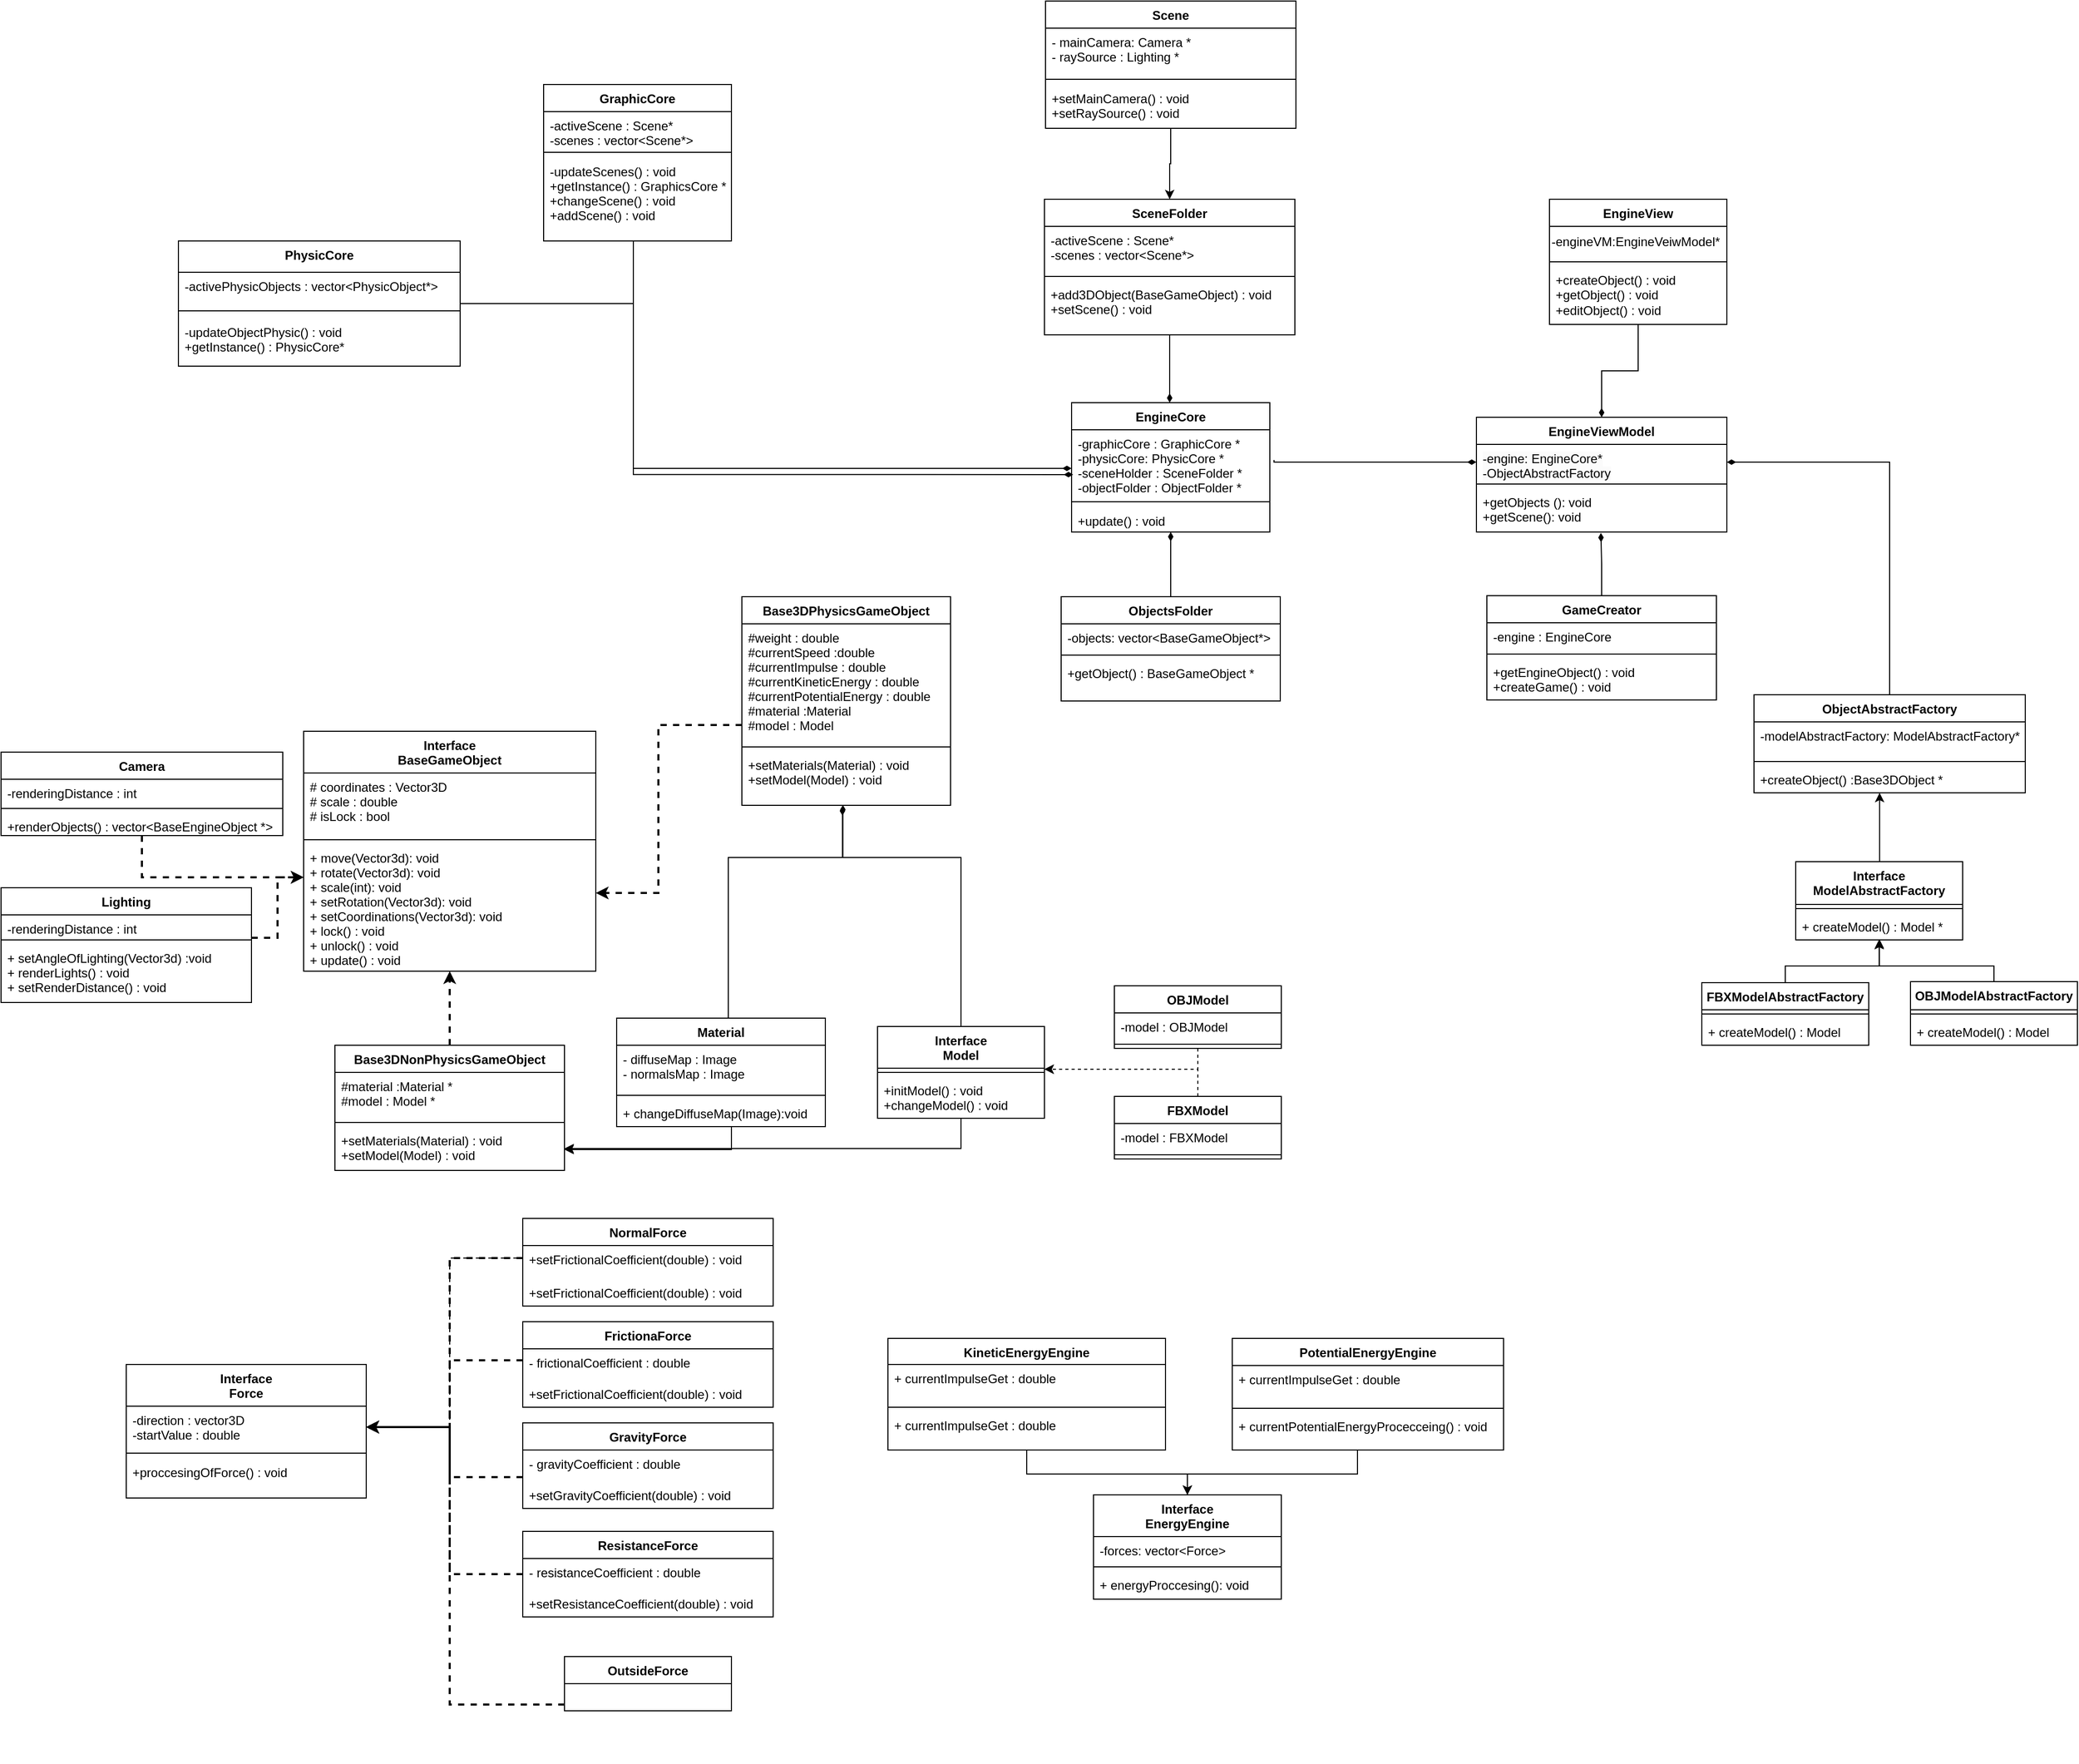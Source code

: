 <mxfile version="21.0.6" type="device"><diagram name="Страница 1" id="lTfKoAvFaKqBpy7nPcKZ"><mxGraphModel dx="1000" dy="1715" grid="1" gridSize="10" guides="1" tooltips="1" connect="1" arrows="1" fold="1" page="1" pageScale="1" pageWidth="827" pageHeight="1169" math="0" shadow="0"><root><mxCell id="0"/><mxCell id="1" parent="0"/><mxCell id="q9kD0lVy9bm8qVKKh-Z8-6" value="Interface&#10;BaseGameObject" style="swimlane;fontStyle=1;align=center;verticalAlign=top;childLayout=stackLayout;horizontal=1;startSize=40;horizontalStack=0;resizeParent=1;resizeParentMax=0;resizeLast=0;collapsible=1;marginBottom=0;" parent="1" vertex="1"><mxGeometry x="290" y="180" width="280" height="230" as="geometry"/></mxCell><mxCell id="q9kD0lVy9bm8qVKKh-Z8-7" value="# coordinates : Vector3D&#10;# scale : double&#10;# isLock : bool" style="text;strokeColor=none;fillColor=none;align=left;verticalAlign=top;spacingLeft=4;spacingRight=4;overflow=hidden;rotatable=0;points=[[0,0.5],[1,0.5]];portConstraint=eastwest;" parent="q9kD0lVy9bm8qVKKh-Z8-6" vertex="1"><mxGeometry y="40" width="280" height="60" as="geometry"/></mxCell><mxCell id="q9kD0lVy9bm8qVKKh-Z8-8" value="" style="line;strokeWidth=1;fillColor=none;align=left;verticalAlign=middle;spacingTop=-1;spacingLeft=3;spacingRight=3;rotatable=0;labelPosition=right;points=[];portConstraint=eastwest;strokeColor=inherit;" parent="q9kD0lVy9bm8qVKKh-Z8-6" vertex="1"><mxGeometry y="100" width="280" height="8" as="geometry"/></mxCell><mxCell id="q9kD0lVy9bm8qVKKh-Z8-9" value="+ move(Vector3d): void&#10;+ rotate(Vector3d): void&#10;+ scale(int): void&#10;+ setRotation(Vector3d): void&#10;+ setCoordinations(Vector3d): void&#10;+ lock() : void&#10;+ unlock() : void&#10;+ update() : void" style="text;strokeColor=none;fillColor=none;align=left;verticalAlign=top;spacingLeft=4;spacingRight=4;overflow=hidden;rotatable=0;points=[[0,0.5],[1,0.5]];portConstraint=eastwest;" parent="q9kD0lVy9bm8qVKKh-Z8-6" vertex="1"><mxGeometry y="108" width="280" height="122" as="geometry"/></mxCell><mxCell id="aCZD21LwNtpuO3MSyzhA-2" style="edgeStyle=orthogonalEdgeStyle;rounded=0;orthogonalLoop=1;jettySize=auto;html=1;dashed=1;strokeWidth=2;" parent="1" source="q9kD0lVy9bm8qVKKh-Z8-11" target="q9kD0lVy9bm8qVKKh-Z8-6" edge="1"><mxGeometry relative="1" as="geometry"/></mxCell><mxCell id="q9kD0lVy9bm8qVKKh-Z8-11" value="Base3DNonPhysicsGameObject" style="swimlane;fontStyle=1;align=center;verticalAlign=top;childLayout=stackLayout;horizontal=1;startSize=26;horizontalStack=0;resizeParent=1;resizeParentMax=0;resizeLast=0;collapsible=1;marginBottom=0;" parent="1" vertex="1"><mxGeometry x="320" y="481" width="220" height="120" as="geometry"/></mxCell><mxCell id="q9kD0lVy9bm8qVKKh-Z8-12" value="#material :Material *&#10;#model : Model *" style="text;strokeColor=none;fillColor=none;align=left;verticalAlign=top;spacingLeft=4;spacingRight=4;overflow=hidden;rotatable=0;points=[[0,0.5],[1,0.5]];portConstraint=eastwest;" parent="q9kD0lVy9bm8qVKKh-Z8-11" vertex="1"><mxGeometry y="26" width="220" height="44" as="geometry"/></mxCell><mxCell id="q9kD0lVy9bm8qVKKh-Z8-13" value="" style="line;strokeWidth=1;fillColor=none;align=left;verticalAlign=middle;spacingTop=-1;spacingLeft=3;spacingRight=3;rotatable=0;labelPosition=right;points=[];portConstraint=eastwest;strokeColor=inherit;" parent="q9kD0lVy9bm8qVKKh-Z8-11" vertex="1"><mxGeometry y="70" width="220" height="8" as="geometry"/></mxCell><mxCell id="q9kD0lVy9bm8qVKKh-Z8-14" value="+setMaterials(Material) : void&#10;+setModel(Model) : void" style="text;strokeColor=none;fillColor=none;align=left;verticalAlign=top;spacingLeft=4;spacingRight=4;overflow=hidden;rotatable=0;points=[[0,0.5],[1,0.5]];portConstraint=eastwest;" parent="q9kD0lVy9bm8qVKKh-Z8-11" vertex="1"><mxGeometry y="78" width="220" height="42" as="geometry"/></mxCell><mxCell id="m39bzpuhs4GPUNgGIJ3E-13" style="edgeStyle=orthogonalEdgeStyle;rounded=0;orthogonalLoop=1;jettySize=auto;html=1;entryX=0.484;entryY=0.994;entryDx=0;entryDy=0;entryPerimeter=0;endArrow=diamondThin;endFill=1;" parent="1" source="aCZD21LwNtpuO3MSyzhA-12" target="aCZD21LwNtpuO3MSyzhA-48" edge="1"><mxGeometry relative="1" as="geometry"><Array as="points"><mxPoint x="920" y="301"/><mxPoint x="807" y="301"/></Array></mxGeometry></mxCell><mxCell id="m39bzpuhs4GPUNgGIJ3E-14" style="edgeStyle=orthogonalEdgeStyle;rounded=0;orthogonalLoop=1;jettySize=auto;html=1;entryX=1;entryY=0.5;entryDx=0;entryDy=0;" parent="1" source="aCZD21LwNtpuO3MSyzhA-12" target="q9kD0lVy9bm8qVKKh-Z8-14" edge="1"><mxGeometry relative="1" as="geometry"/></mxCell><mxCell id="aCZD21LwNtpuO3MSyzhA-12" value="Interface&#10;Model" style="swimlane;fontStyle=1;align=center;verticalAlign=top;childLayout=stackLayout;horizontal=1;startSize=40;horizontalStack=0;resizeParent=1;resizeParentMax=0;resizeLast=0;collapsible=1;marginBottom=0;" parent="1" vertex="1"><mxGeometry x="840" y="463" width="160" height="88" as="geometry"/></mxCell><mxCell id="aCZD21LwNtpuO3MSyzhA-14" value="" style="line;strokeWidth=1;fillColor=none;align=left;verticalAlign=middle;spacingTop=-1;spacingLeft=3;spacingRight=3;rotatable=0;labelPosition=right;points=[];portConstraint=eastwest;strokeColor=inherit;" parent="aCZD21LwNtpuO3MSyzhA-12" vertex="1"><mxGeometry y="40" width="160" height="8" as="geometry"/></mxCell><mxCell id="aCZD21LwNtpuO3MSyzhA-15" value="+initModel() : void&#10;+changeModel() : void" style="text;strokeColor=none;fillColor=none;align=left;verticalAlign=top;spacingLeft=4;spacingRight=4;overflow=hidden;rotatable=0;points=[[0,0.5],[1,0.5]];portConstraint=eastwest;" parent="aCZD21LwNtpuO3MSyzhA-12" vertex="1"><mxGeometry y="48" width="160" height="40" as="geometry"/></mxCell><mxCell id="fmRHbUiGnzH2Vd4IZ2KU-3" style="edgeStyle=orthogonalEdgeStyle;rounded=0;orthogonalLoop=1;jettySize=auto;html=1;endArrow=classic;endFill=1;" parent="1" source="aCZD21LwNtpuO3MSyzhA-17" target="q9kD0lVy9bm8qVKKh-Z8-14" edge="1"><mxGeometry relative="1" as="geometry"><Array as="points"><mxPoint x="700" y="581"/></Array></mxGeometry></mxCell><mxCell id="fmRHbUiGnzH2Vd4IZ2KU-27" style="edgeStyle=orthogonalEdgeStyle;rounded=0;orthogonalLoop=1;jettySize=auto;html=1;entryX=0.482;entryY=1.018;entryDx=0;entryDy=0;entryPerimeter=0;endArrow=diamondThin;endFill=1;" parent="1" source="aCZD21LwNtpuO3MSyzhA-17" target="aCZD21LwNtpuO3MSyzhA-48" edge="1"><mxGeometry relative="1" as="geometry"><Array as="points"><mxPoint x="697" y="301"/><mxPoint x="806" y="301"/></Array></mxGeometry></mxCell><mxCell id="aCZD21LwNtpuO3MSyzhA-17" value="Material" style="swimlane;fontStyle=1;align=center;verticalAlign=top;childLayout=stackLayout;horizontal=1;startSize=26;horizontalStack=0;resizeParent=1;resizeParentMax=0;resizeLast=0;collapsible=1;marginBottom=0;" parent="1" vertex="1"><mxGeometry x="590" y="455" width="200" height="104" as="geometry"/></mxCell><mxCell id="aCZD21LwNtpuO3MSyzhA-18" value="- diffuseMap : Image&#10;- normalsMap : Image" style="text;strokeColor=none;fillColor=none;align=left;verticalAlign=top;spacingLeft=4;spacingRight=4;overflow=hidden;rotatable=0;points=[[0,0.5],[1,0.5]];portConstraint=eastwest;" parent="aCZD21LwNtpuO3MSyzhA-17" vertex="1"><mxGeometry y="26" width="200" height="44" as="geometry"/></mxCell><mxCell id="aCZD21LwNtpuO3MSyzhA-19" value="" style="line;strokeWidth=1;fillColor=none;align=left;verticalAlign=middle;spacingTop=-1;spacingLeft=3;spacingRight=3;rotatable=0;labelPosition=right;points=[];portConstraint=eastwest;strokeColor=inherit;" parent="aCZD21LwNtpuO3MSyzhA-17" vertex="1"><mxGeometry y="70" width="200" height="8" as="geometry"/></mxCell><mxCell id="aCZD21LwNtpuO3MSyzhA-20" value="+ changeDiffuseMap(Image):void" style="text;strokeColor=none;fillColor=none;align=left;verticalAlign=top;spacingLeft=4;spacingRight=4;overflow=hidden;rotatable=0;points=[[0,0.5],[1,0.5]];portConstraint=eastwest;" parent="aCZD21LwNtpuO3MSyzhA-17" vertex="1"><mxGeometry y="78" width="200" height="26" as="geometry"/></mxCell><mxCell id="m39bzpuhs4GPUNgGIJ3E-4" style="edgeStyle=orthogonalEdgeStyle;rounded=0;orthogonalLoop=1;jettySize=auto;html=1;entryX=0.463;entryY=1;entryDx=0;entryDy=0;entryPerimeter=0;" parent="1" source="aCZD21LwNtpuO3MSyzhA-21" target="BXEqt_YpCMq_CjQc_ltO-32" edge="1"><mxGeometry relative="1" as="geometry"><Array as="points"><mxPoint x="1800" y="239"/></Array></mxGeometry></mxCell><mxCell id="aCZD21LwNtpuO3MSyzhA-21" value="Interface&#10;ModelAbstractFactory" style="swimlane;fontStyle=1;align=center;verticalAlign=top;childLayout=stackLayout;horizontal=1;startSize=41;horizontalStack=0;resizeParent=1;resizeParentMax=0;resizeLast=0;collapsible=1;marginBottom=0;" parent="1" vertex="1"><mxGeometry x="1720" y="305" width="160" height="75" as="geometry"/></mxCell><mxCell id="aCZD21LwNtpuO3MSyzhA-23" value="" style="line;strokeWidth=1;fillColor=none;align=left;verticalAlign=middle;spacingTop=-1;spacingLeft=3;spacingRight=3;rotatable=0;labelPosition=right;points=[];portConstraint=eastwest;strokeColor=inherit;" parent="aCZD21LwNtpuO3MSyzhA-21" vertex="1"><mxGeometry y="41" width="160" height="8" as="geometry"/></mxCell><mxCell id="aCZD21LwNtpuO3MSyzhA-24" value="+ createModel() : Model *" style="text;strokeColor=none;fillColor=none;align=left;verticalAlign=top;spacingLeft=4;spacingRight=4;overflow=hidden;rotatable=0;points=[[0,0.5],[1,0.5]];portConstraint=eastwest;" parent="aCZD21LwNtpuO3MSyzhA-21" vertex="1"><mxGeometry y="49" width="160" height="26" as="geometry"/></mxCell><mxCell id="aXjjq0V95wygtl09EJbP-7" style="edgeStyle=orthogonalEdgeStyle;rounded=0;orthogonalLoop=1;jettySize=auto;html=1;" parent="1" source="aCZD21LwNtpuO3MSyzhA-25" target="aCZD21LwNtpuO3MSyzhA-21" edge="1"><mxGeometry relative="1" as="geometry"><Array as="points"><mxPoint x="1710" y="405"/><mxPoint x="1800" y="405"/></Array></mxGeometry></mxCell><mxCell id="aCZD21LwNtpuO3MSyzhA-25" value="FBXModelAbstractFactory" style="swimlane;fontStyle=1;align=center;verticalAlign=top;childLayout=stackLayout;horizontal=1;startSize=26;horizontalStack=0;resizeParent=1;resizeParentMax=0;resizeLast=0;collapsible=1;marginBottom=0;" parent="1" vertex="1"><mxGeometry x="1630" y="421" width="160" height="60" as="geometry"/></mxCell><mxCell id="aCZD21LwNtpuO3MSyzhA-26" value="" style="line;strokeWidth=1;fillColor=none;align=left;verticalAlign=middle;spacingTop=-1;spacingLeft=3;spacingRight=3;rotatable=0;labelPosition=right;points=[];portConstraint=eastwest;strokeColor=inherit;" parent="aCZD21LwNtpuO3MSyzhA-25" vertex="1"><mxGeometry y="26" width="160" height="8" as="geometry"/></mxCell><mxCell id="aCZD21LwNtpuO3MSyzhA-27" value="+ createModel() : Model" style="text;strokeColor=none;fillColor=none;align=left;verticalAlign=top;spacingLeft=4;spacingRight=4;overflow=hidden;rotatable=0;points=[[0,0.5],[1,0.5]];portConstraint=eastwest;" parent="aCZD21LwNtpuO3MSyzhA-25" vertex="1"><mxGeometry y="34" width="160" height="26" as="geometry"/></mxCell><mxCell id="m39bzpuhs4GPUNgGIJ3E-2" style="edgeStyle=orthogonalEdgeStyle;rounded=0;orthogonalLoop=1;jettySize=auto;html=1;entryX=0.501;entryY=0.967;entryDx=0;entryDy=0;entryPerimeter=0;" parent="1" source="aCZD21LwNtpuO3MSyzhA-28" target="aCZD21LwNtpuO3MSyzhA-24" edge="1"><mxGeometry relative="1" as="geometry"><Array as="points"><mxPoint x="1910" y="405"/><mxPoint x="1800" y="405"/></Array></mxGeometry></mxCell><mxCell id="aCZD21LwNtpuO3MSyzhA-28" value="OBJModelAbstractFactory" style="swimlane;fontStyle=1;align=center;verticalAlign=top;childLayout=stackLayout;horizontal=1;startSize=27;horizontalStack=0;resizeParent=1;resizeParentMax=0;resizeLast=0;collapsible=1;marginBottom=0;" parent="1" vertex="1"><mxGeometry x="1830" y="420" width="160" height="61" as="geometry"/></mxCell><mxCell id="aCZD21LwNtpuO3MSyzhA-29" value="" style="line;strokeWidth=1;fillColor=none;align=left;verticalAlign=middle;spacingTop=-1;spacingLeft=3;spacingRight=3;rotatable=0;labelPosition=right;points=[];portConstraint=eastwest;strokeColor=inherit;" parent="aCZD21LwNtpuO3MSyzhA-28" vertex="1"><mxGeometry y="27" width="160" height="8" as="geometry"/></mxCell><mxCell id="aCZD21LwNtpuO3MSyzhA-30" value="+ createModel() : Model " style="text;strokeColor=none;fillColor=none;align=left;verticalAlign=top;spacingLeft=4;spacingRight=4;overflow=hidden;rotatable=0;points=[[0,0.5],[1,0.5]];portConstraint=eastwest;" parent="aCZD21LwNtpuO3MSyzhA-28" vertex="1"><mxGeometry y="35" width="160" height="26" as="geometry"/></mxCell><mxCell id="NwE5LoUNWCYsGP8r0fJy-6" style="edgeStyle=orthogonalEdgeStyle;rounded=0;orthogonalLoop=1;jettySize=auto;html=1;dashed=1;strokeWidth=2;" parent="1" source="aCZD21LwNtpuO3MSyzhA-34" target="q9kD0lVy9bm8qVKKh-Z8-9" edge="1"><mxGeometry relative="1" as="geometry"><Array as="points"><mxPoint x="135" y="320"/></Array></mxGeometry></mxCell><mxCell id="aCZD21LwNtpuO3MSyzhA-34" value="Camera" style="swimlane;fontStyle=1;align=center;verticalAlign=top;childLayout=stackLayout;horizontal=1;startSize=26;horizontalStack=0;resizeParent=1;resizeParentMax=0;resizeLast=0;collapsible=1;marginBottom=0;" parent="1" vertex="1"><mxGeometry y="200" width="270" height="80" as="geometry"/></mxCell><mxCell id="aCZD21LwNtpuO3MSyzhA-35" value="-renderingDistance : int" style="text;strokeColor=none;fillColor=none;align=left;verticalAlign=top;spacingLeft=4;spacingRight=4;overflow=hidden;rotatable=0;points=[[0,0.5],[1,0.5]];portConstraint=eastwest;" parent="aCZD21LwNtpuO3MSyzhA-34" vertex="1"><mxGeometry y="26" width="270" height="24" as="geometry"/></mxCell><mxCell id="aCZD21LwNtpuO3MSyzhA-36" value="" style="line;strokeWidth=1;fillColor=none;align=left;verticalAlign=middle;spacingTop=-1;spacingLeft=3;spacingRight=3;rotatable=0;labelPosition=right;points=[];portConstraint=eastwest;strokeColor=inherit;" parent="aCZD21LwNtpuO3MSyzhA-34" vertex="1"><mxGeometry y="50" width="270" height="8" as="geometry"/></mxCell><mxCell id="fmRHbUiGnzH2Vd4IZ2KU-25" value="+renderObjects() : vector&lt;BaseEngineObject *&gt;" style="text;strokeColor=none;fillColor=none;align=left;verticalAlign=top;spacingLeft=4;spacingRight=4;overflow=hidden;rotatable=0;points=[[0,0.5],[1,0.5]];portConstraint=eastwest;" parent="aCZD21LwNtpuO3MSyzhA-34" vertex="1"><mxGeometry y="58" width="270" height="22" as="geometry"/></mxCell><mxCell id="fmRHbUiGnzH2Vd4IZ2KU-29" style="edgeStyle=orthogonalEdgeStyle;rounded=0;orthogonalLoop=1;jettySize=auto;html=1;dashed=1;strokeWidth=2;" parent="1" source="aCZD21LwNtpuO3MSyzhA-38" target="q9kD0lVy9bm8qVKKh-Z8-9" edge="1"><mxGeometry relative="1" as="geometry"><Array as="points"><mxPoint x="265" y="378"/><mxPoint x="265" y="320"/></Array></mxGeometry></mxCell><mxCell id="aCZD21LwNtpuO3MSyzhA-38" value="Lighting" style="swimlane;fontStyle=1;align=center;verticalAlign=top;childLayout=stackLayout;horizontal=1;startSize=26;horizontalStack=0;resizeParent=1;resizeParentMax=0;resizeLast=0;collapsible=1;marginBottom=0;" parent="1" vertex="1"><mxGeometry y="330" width="240" height="110" as="geometry"/></mxCell><mxCell id="aCZD21LwNtpuO3MSyzhA-39" value="-renderingDistance : int" style="text;strokeColor=none;fillColor=none;align=left;verticalAlign=top;spacingLeft=4;spacingRight=4;overflow=hidden;rotatable=0;points=[[0,0.5],[1,0.5]];portConstraint=eastwest;" parent="aCZD21LwNtpuO3MSyzhA-38" vertex="1"><mxGeometry y="26" width="240" height="20" as="geometry"/></mxCell><mxCell id="aCZD21LwNtpuO3MSyzhA-40" value="" style="line;strokeWidth=1;fillColor=none;align=left;verticalAlign=middle;spacingTop=-1;spacingLeft=3;spacingRight=3;rotatable=0;labelPosition=right;points=[];portConstraint=eastwest;strokeColor=inherit;" parent="aCZD21LwNtpuO3MSyzhA-38" vertex="1"><mxGeometry y="46" width="240" height="8" as="geometry"/></mxCell><mxCell id="aCZD21LwNtpuO3MSyzhA-41" value="+ setAngleOfLighting(Vector3d) :void&#10;+ renderLights() : void&#10;+ setRenderDistance() : void" style="text;strokeColor=none;fillColor=none;align=left;verticalAlign=top;spacingLeft=4;spacingRight=4;overflow=hidden;rotatable=0;points=[[0,0.5],[1,0.5]];portConstraint=eastwest;" parent="aCZD21LwNtpuO3MSyzhA-38" vertex="1"><mxGeometry y="54" width="240" height="56" as="geometry"/></mxCell><mxCell id="aCZD21LwNtpuO3MSyzhA-45" value="Base3DPhysicsGameObject" style="swimlane;fontStyle=1;align=center;verticalAlign=top;childLayout=stackLayout;horizontal=1;startSize=26;horizontalStack=0;resizeParent=1;resizeParentMax=0;resizeLast=0;collapsible=1;marginBottom=0;" parent="1" vertex="1"><mxGeometry x="710" y="51" width="200" height="200" as="geometry"/></mxCell><mxCell id="aCZD21LwNtpuO3MSyzhA-46" value="#weight : double&#10;#currentSpeed :double&#10;#currentImpulse : double&#10;#currentKineticEnergy : double&#10;#currentPotentialEnergy : double&#10;#material :Material&#10;#model : Model&#10;" style="text;strokeColor=none;fillColor=none;align=left;verticalAlign=top;spacingLeft=4;spacingRight=4;overflow=hidden;rotatable=0;points=[[0,0.5],[1,0.5]];portConstraint=eastwest;" parent="aCZD21LwNtpuO3MSyzhA-45" vertex="1"><mxGeometry y="26" width="200" height="114" as="geometry"/></mxCell><mxCell id="aCZD21LwNtpuO3MSyzhA-47" value="" style="line;strokeWidth=1;fillColor=none;align=left;verticalAlign=middle;spacingTop=-1;spacingLeft=3;spacingRight=3;rotatable=0;labelPosition=right;points=[];portConstraint=eastwest;strokeColor=inherit;" parent="aCZD21LwNtpuO3MSyzhA-45" vertex="1"><mxGeometry y="140" width="200" height="8" as="geometry"/></mxCell><mxCell id="aCZD21LwNtpuO3MSyzhA-48" value="+setMaterials(Material) : void&#10;+setModel(Model) : void" style="text;strokeColor=none;fillColor=none;align=left;verticalAlign=top;spacingLeft=4;spacingRight=4;overflow=hidden;rotatable=0;points=[[0,0.5],[1,0.5]];portConstraint=eastwest;" parent="aCZD21LwNtpuO3MSyzhA-45" vertex="1"><mxGeometry y="148" width="200" height="52" as="geometry"/></mxCell><mxCell id="fmRHbUiGnzH2Vd4IZ2KU-1" style="edgeStyle=orthogonalEdgeStyle;rounded=0;orthogonalLoop=1;jettySize=auto;html=1;entryX=0.5;entryY=0;entryDx=0;entryDy=0;" parent="1" source="0pb976H9lW6lq65F2NmH-40" target="aXjjq0V95wygtl09EJbP-1" edge="1"><mxGeometry relative="1" as="geometry"><Array as="points"><mxPoint x="983" y="892"/><mxPoint x="1137" y="892"/></Array></mxGeometry></mxCell><mxCell id="0pb976H9lW6lq65F2NmH-40" value="KineticEnergyEngine" style="swimlane;fontStyle=1;align=center;verticalAlign=top;childLayout=stackLayout;horizontal=1;startSize=25;horizontalStack=0;resizeParent=1;resizeParentMax=0;resizeLast=0;collapsible=1;marginBottom=0;" parent="1" vertex="1"><mxGeometry x="850" y="762" width="266" height="107" as="geometry"/></mxCell><mxCell id="fmRHbUiGnzH2Vd4IZ2KU-41" value="+ currentImpulseGet : double" style="text;strokeColor=none;fillColor=none;align=left;verticalAlign=top;spacingLeft=4;spacingRight=4;overflow=hidden;rotatable=0;points=[[0,0.5],[1,0.5]];portConstraint=eastwest;" parent="0pb976H9lW6lq65F2NmH-40" vertex="1"><mxGeometry y="25" width="266" height="37" as="geometry"/></mxCell><mxCell id="0pb976H9lW6lq65F2NmH-42" value="" style="line;strokeWidth=1;fillColor=none;align=left;verticalAlign=middle;spacingTop=-1;spacingLeft=3;spacingRight=3;rotatable=0;labelPosition=right;points=[];portConstraint=eastwest;strokeColor=inherit;" parent="0pb976H9lW6lq65F2NmH-40" vertex="1"><mxGeometry y="62" width="266" height="8" as="geometry"/></mxCell><mxCell id="0pb976H9lW6lq65F2NmH-43" value="+ currentImpulseGet : double" style="text;strokeColor=none;fillColor=none;align=left;verticalAlign=top;spacingLeft=4;spacingRight=4;overflow=hidden;rotatable=0;points=[[0,0.5],[1,0.5]];portConstraint=eastwest;" parent="0pb976H9lW6lq65F2NmH-40" vertex="1"><mxGeometry y="70" width="266" height="37" as="geometry"/></mxCell><mxCell id="0pb976H9lW6lq65F2NmH-46" value="PotentialEnergyEngine" style="swimlane;fontStyle=1;align=center;verticalAlign=top;childLayout=stackLayout;horizontal=1;startSize=26;horizontalStack=0;resizeParent=1;resizeParentMax=0;resizeLast=0;collapsible=1;marginBottom=0;" parent="1" vertex="1"><mxGeometry x="1180" y="762" width="260" height="107" as="geometry"/></mxCell><mxCell id="fmRHbUiGnzH2Vd4IZ2KU-42" value="+ currentImpulseGet : double" style="text;strokeColor=none;fillColor=none;align=left;verticalAlign=top;spacingLeft=4;spacingRight=4;overflow=hidden;rotatable=0;points=[[0,0.5],[1,0.5]];portConstraint=eastwest;" parent="0pb976H9lW6lq65F2NmH-46" vertex="1"><mxGeometry y="26" width="260" height="37" as="geometry"/></mxCell><mxCell id="0pb976H9lW6lq65F2NmH-48" value="" style="line;strokeWidth=1;fillColor=none;align=left;verticalAlign=middle;spacingTop=-1;spacingLeft=3;spacingRight=3;rotatable=0;labelPosition=right;points=[];portConstraint=eastwest;strokeColor=inherit;" parent="0pb976H9lW6lq65F2NmH-46" vertex="1"><mxGeometry y="63" width="260" height="8" as="geometry"/></mxCell><mxCell id="0pb976H9lW6lq65F2NmH-49" value="+ currentPotentialEnergyProcecceing() : void" style="text;strokeColor=none;fillColor=none;align=left;verticalAlign=top;spacingLeft=4;spacingRight=4;overflow=hidden;rotatable=0;points=[[0,0.5],[1,0.5]];portConstraint=eastwest;" parent="0pb976H9lW6lq65F2NmH-46" vertex="1"><mxGeometry y="71" width="260" height="36" as="geometry"/></mxCell><mxCell id="aXjjq0V95wygtl09EJbP-1" value="Interface&#10;EnergyEngine" style="swimlane;fontStyle=1;align=center;verticalAlign=top;childLayout=stackLayout;horizontal=1;startSize=40;horizontalStack=0;resizeParent=1;resizeParentMax=0;resizeLast=0;collapsible=1;marginBottom=0;" parent="1" vertex="1"><mxGeometry x="1047" y="912" width="180" height="100" as="geometry"/></mxCell><mxCell id="aXjjq0V95wygtl09EJbP-2" value="-forces: vector&lt;Force&gt;" style="text;strokeColor=none;fillColor=none;align=left;verticalAlign=top;spacingLeft=4;spacingRight=4;overflow=hidden;rotatable=0;points=[[0,0.5],[1,0.5]];portConstraint=eastwest;" parent="aXjjq0V95wygtl09EJbP-1" vertex="1"><mxGeometry y="40" width="180" height="25" as="geometry"/></mxCell><mxCell id="aXjjq0V95wygtl09EJbP-3" value="" style="line;strokeWidth=1;fillColor=none;align=left;verticalAlign=middle;spacingTop=-1;spacingLeft=3;spacingRight=3;rotatable=0;labelPosition=right;points=[];portConstraint=eastwest;strokeColor=inherit;" parent="aXjjq0V95wygtl09EJbP-1" vertex="1"><mxGeometry y="65" width="180" height="8" as="geometry"/></mxCell><mxCell id="aXjjq0V95wygtl09EJbP-4" value="+ energyProccesing(): void" style="text;strokeColor=none;fillColor=none;align=left;verticalAlign=top;spacingLeft=4;spacingRight=4;overflow=hidden;rotatable=0;points=[[0,0.5],[1,0.5]];portConstraint=eastwest;" parent="aXjjq0V95wygtl09EJbP-1" vertex="1"><mxGeometry y="73" width="180" height="27" as="geometry"/></mxCell><mxCell id="BXEqt_YpCMq_CjQc_ltO-1" value="EngineCore" style="swimlane;fontStyle=1;align=center;verticalAlign=top;childLayout=stackLayout;horizontal=1;startSize=26;horizontalStack=0;resizeParent=1;resizeParentMax=0;resizeLast=0;collapsible=1;marginBottom=0;" parent="1" vertex="1"><mxGeometry x="1026" y="-135" width="190" height="124" as="geometry"/></mxCell><mxCell id="BXEqt_YpCMq_CjQc_ltO-2" value="-graphicCore : GraphicCore *&#10;-physicCore: PhysicCore *&#10;-sceneHolder : SceneFolder *&#10;-objectFolder : ObjectFolder *&#10;" style="text;strokeColor=none;fillColor=none;align=left;verticalAlign=top;spacingLeft=4;spacingRight=4;overflow=hidden;rotatable=0;points=[[0,0.5],[1,0.5]];portConstraint=eastwest;" parent="BXEqt_YpCMq_CjQc_ltO-1" vertex="1"><mxGeometry y="26" width="190" height="64" as="geometry"/></mxCell><mxCell id="BXEqt_YpCMq_CjQc_ltO-3" value="" style="line;strokeWidth=1;fillColor=none;align=left;verticalAlign=middle;spacingTop=-1;spacingLeft=3;spacingRight=3;rotatable=0;labelPosition=right;points=[];portConstraint=eastwest;strokeColor=inherit;" parent="BXEqt_YpCMq_CjQc_ltO-1" vertex="1"><mxGeometry y="90" width="190" height="10" as="geometry"/></mxCell><mxCell id="fmRHbUiGnzH2Vd4IZ2KU-10" value="+update() : void" style="text;strokeColor=none;fillColor=none;align=left;verticalAlign=top;spacingLeft=4;spacingRight=4;overflow=hidden;rotatable=0;points=[[0,0.5],[1,0.5]];portConstraint=eastwest;" parent="BXEqt_YpCMq_CjQc_ltO-1" vertex="1"><mxGeometry y="100" width="190" height="24" as="geometry"/></mxCell><mxCell id="fmRHbUiGnzH2Vd4IZ2KU-8" style="edgeStyle=orthogonalEdgeStyle;rounded=0;orthogonalLoop=1;jettySize=auto;html=1;endArrow=diamondThin;endFill=1;" parent="1" source="BXEqt_YpCMq_CjQc_ltO-5" edge="1"><mxGeometry relative="1" as="geometry"><mxPoint x="1026" y="-72" as="targetPoint"/><Array as="points"><mxPoint x="606" y="-72"/></Array></mxGeometry></mxCell><mxCell id="BXEqt_YpCMq_CjQc_ltO-5" value="GraphicCore" style="swimlane;fontStyle=1;align=center;verticalAlign=top;childLayout=stackLayout;horizontal=1;startSize=26;horizontalStack=0;resizeParent=1;resizeParentMax=0;resizeLast=0;collapsible=1;marginBottom=0;" parent="1" vertex="1"><mxGeometry x="520" y="-440" width="180" height="150" as="geometry"/></mxCell><mxCell id="BXEqt_YpCMq_CjQc_ltO-6" value="-activeScene : Scene*&#10;-scenes : vector&lt;Scene*&gt;" style="text;strokeColor=none;fillColor=none;align=left;verticalAlign=top;spacingLeft=4;spacingRight=4;overflow=hidden;rotatable=0;points=[[0,0.5],[1,0.5]];portConstraint=eastwest;" parent="BXEqt_YpCMq_CjQc_ltO-5" vertex="1"><mxGeometry y="26" width="180" height="34" as="geometry"/></mxCell><mxCell id="BXEqt_YpCMq_CjQc_ltO-7" value="" style="line;strokeWidth=1;fillColor=none;align=left;verticalAlign=middle;spacingTop=-1;spacingLeft=3;spacingRight=3;rotatable=0;labelPosition=right;points=[];portConstraint=eastwest;strokeColor=inherit;" parent="BXEqt_YpCMq_CjQc_ltO-5" vertex="1"><mxGeometry y="60" width="180" height="10" as="geometry"/></mxCell><mxCell id="BXEqt_YpCMq_CjQc_ltO-8" value="-updateScenes() : void&#10;+getInstance() : GraphicsCore *&#10;+changeScene() : void &#10;+addScene() : void" style="text;strokeColor=none;fillColor=none;align=left;verticalAlign=top;spacingLeft=4;spacingRight=4;overflow=hidden;rotatable=0;points=[[0,0.5],[1,0.5]];portConstraint=eastwest;" parent="BXEqt_YpCMq_CjQc_ltO-5" vertex="1"><mxGeometry y="70" width="180" height="80" as="geometry"/></mxCell><mxCell id="fmRHbUiGnzH2Vd4IZ2KU-9" style="edgeStyle=orthogonalEdgeStyle;rounded=0;orthogonalLoop=1;jettySize=auto;html=1;entryX=0.008;entryY=0.671;entryDx=0;entryDy=0;endArrow=diamondThin;endFill=1;entryPerimeter=0;" parent="1" source="BXEqt_YpCMq_CjQc_ltO-9" target="BXEqt_YpCMq_CjQc_ltO-2" edge="1"><mxGeometry relative="1" as="geometry"><Array as="points"><mxPoint x="606" y="-230"/><mxPoint x="606" y="-66"/></Array></mxGeometry></mxCell><mxCell id="BXEqt_YpCMq_CjQc_ltO-9" value="PhysicCore" style="swimlane;fontStyle=1;align=center;verticalAlign=top;childLayout=stackLayout;horizontal=1;startSize=30;horizontalStack=0;resizeParent=1;resizeParentMax=0;resizeLast=0;collapsible=1;marginBottom=0;" parent="1" vertex="1"><mxGeometry x="170" y="-290" width="270" height="120" as="geometry"/></mxCell><mxCell id="BXEqt_YpCMq_CjQc_ltO-10" value="-activePhysicObjects : vector&lt;PhysicObject*&gt;" style="text;strokeColor=none;fillColor=none;align=left;verticalAlign=top;spacingLeft=4;spacingRight=4;overflow=hidden;rotatable=0;points=[[0,0.5],[1,0.5]];portConstraint=eastwest;" parent="BXEqt_YpCMq_CjQc_ltO-9" vertex="1"><mxGeometry y="30" width="270" height="30" as="geometry"/></mxCell><mxCell id="BXEqt_YpCMq_CjQc_ltO-11" value="" style="line;strokeWidth=1;fillColor=none;align=left;verticalAlign=middle;spacingTop=-1;spacingLeft=3;spacingRight=3;rotatable=0;labelPosition=right;points=[];portConstraint=eastwest;strokeColor=inherit;" parent="BXEqt_YpCMq_CjQc_ltO-9" vertex="1"><mxGeometry y="60" width="270" height="14" as="geometry"/></mxCell><mxCell id="BXEqt_YpCMq_CjQc_ltO-12" value="-updateObjectPhysic() : void &#10;+getInstance() : PhysicCore*" style="text;strokeColor=none;fillColor=none;align=left;verticalAlign=top;spacingLeft=4;spacingRight=4;overflow=hidden;rotatable=0;points=[[0,0.5],[1,0.5]];portConstraint=eastwest;" parent="BXEqt_YpCMq_CjQc_ltO-9" vertex="1"><mxGeometry y="74" width="270" height="46" as="geometry"/></mxCell><mxCell id="BXEqt_YpCMq_CjQc_ltO-17" value="SceneFolder" style="swimlane;fontStyle=1;align=center;verticalAlign=top;childLayout=stackLayout;horizontal=1;startSize=26;horizontalStack=0;resizeParent=1;resizeParentMax=0;resizeLast=0;collapsible=1;marginBottom=0;" parent="1" vertex="1"><mxGeometry x="1000" y="-330" width="240" height="130" as="geometry"/></mxCell><mxCell id="BXEqt_YpCMq_CjQc_ltO-18" value="-activeScene : Scene*&#10;-scenes : vector&lt;Scene*&gt;" style="text;strokeColor=none;fillColor=none;align=left;verticalAlign=top;spacingLeft=4;spacingRight=4;overflow=hidden;rotatable=0;points=[[0,0.5],[1,0.5]];portConstraint=eastwest;" parent="BXEqt_YpCMq_CjQc_ltO-17" vertex="1"><mxGeometry y="26" width="240" height="44" as="geometry"/></mxCell><mxCell id="BXEqt_YpCMq_CjQc_ltO-19" value="" style="line;strokeWidth=1;fillColor=none;align=left;verticalAlign=middle;spacingTop=-1;spacingLeft=3;spacingRight=3;rotatable=0;labelPosition=right;points=[];portConstraint=eastwest;strokeColor=inherit;" parent="BXEqt_YpCMq_CjQc_ltO-17" vertex="1"><mxGeometry y="70" width="240" height="8" as="geometry"/></mxCell><mxCell id="BXEqt_YpCMq_CjQc_ltO-20" value="+add3DObject(BaseGameObject) : void&#10;+setScene() : void" style="text;strokeColor=none;fillColor=none;align=left;verticalAlign=top;spacingLeft=4;spacingRight=4;overflow=hidden;rotatable=0;points=[[0,0.5],[1,0.5]];portConstraint=eastwest;" parent="BXEqt_YpCMq_CjQc_ltO-17" vertex="1"><mxGeometry y="78" width="240" height="52" as="geometry"/></mxCell><mxCell id="6FHAfta2nnxJe9hEyLFX-12" style="edgeStyle=orthogonalEdgeStyle;rounded=0;orthogonalLoop=1;jettySize=auto;html=1;endArrow=diamondThin;endFill=1;" edge="1" parent="1" source="BXEqt_YpCMq_CjQc_ltO-29" target="NwE5LoUNWCYsGP8r0fJy-10"><mxGeometry relative="1" as="geometry"/></mxCell><mxCell id="BXEqt_YpCMq_CjQc_ltO-29" value="ObjectAbstractFactory" style="swimlane;fontStyle=1;align=center;verticalAlign=top;childLayout=stackLayout;horizontal=1;startSize=26;horizontalStack=0;resizeParent=1;resizeParentMax=0;resizeLast=0;collapsible=1;marginBottom=0;" parent="1" vertex="1"><mxGeometry x="1680" y="145" width="260" height="94" as="geometry"/></mxCell><mxCell id="m39bzpuhs4GPUNgGIJ3E-1" value="-modelAbstractFactory: ModelAbstractFactory*" style="text;strokeColor=none;fillColor=none;align=left;verticalAlign=top;spacingLeft=4;spacingRight=4;overflow=hidden;rotatable=0;points=[[0,0.5],[1,0.5]];portConstraint=eastwest;" parent="BXEqt_YpCMq_CjQc_ltO-29" vertex="1"><mxGeometry y="26" width="260" height="34" as="geometry"/></mxCell><mxCell id="BXEqt_YpCMq_CjQc_ltO-31" value="" style="line;strokeWidth=1;fillColor=none;align=left;verticalAlign=middle;spacingTop=-1;spacingLeft=3;spacingRight=3;rotatable=0;labelPosition=right;points=[];portConstraint=eastwest;strokeColor=inherit;" parent="BXEqt_YpCMq_CjQc_ltO-29" vertex="1"><mxGeometry y="60" width="260" height="8" as="geometry"/></mxCell><mxCell id="BXEqt_YpCMq_CjQc_ltO-32" value="+createObject() :Base3DObject *" style="text;strokeColor=none;fillColor=none;align=left;verticalAlign=top;spacingLeft=4;spacingRight=4;overflow=hidden;rotatable=0;points=[[0,0.5],[1,0.5]];portConstraint=eastwest;" parent="BXEqt_YpCMq_CjQc_ltO-29" vertex="1"><mxGeometry y="68" width="260" height="26" as="geometry"/></mxCell><mxCell id="wA14eGI3PFDaWQmxbSYp-14" value="" style="group" parent="1" vertex="1" connectable="0"><mxGeometry x="500" y="647" width="240" height="522" as="geometry"/></mxCell><mxCell id="0pb976H9lW6lq65F2NmH-51" value="ResistanceForce" style="swimlane;fontStyle=1;align=center;verticalAlign=top;childLayout=stackLayout;horizontal=1;startSize=26;horizontalStack=0;resizeParent=1;resizeParentMax=0;resizeLast=0;collapsible=1;marginBottom=0;container=0;" parent="wA14eGI3PFDaWQmxbSYp-14" vertex="1"><mxGeometry y="300" width="240" height="82" as="geometry"/></mxCell><mxCell id="0pb976H9lW6lq65F2NmH-55" value="GravityForce" style="swimlane;fontStyle=1;align=center;verticalAlign=top;childLayout=stackLayout;horizontal=1;startSize=26;horizontalStack=0;resizeParent=1;resizeParentMax=0;resizeLast=0;collapsible=1;marginBottom=0;container=0;" parent="wA14eGI3PFDaWQmxbSYp-14" vertex="1"><mxGeometry y="196" width="240" height="82" as="geometry"/></mxCell><mxCell id="0pb976H9lW6lq65F2NmH-59" value="FrictionaForce" style="swimlane;fontStyle=1;align=center;verticalAlign=top;childLayout=stackLayout;horizontal=1;startSize=26;horizontalStack=0;resizeParent=1;resizeParentMax=0;resizeLast=0;collapsible=1;marginBottom=0;container=0;" parent="wA14eGI3PFDaWQmxbSYp-14" vertex="1"><mxGeometry y="99" width="240" height="82" as="geometry"/></mxCell><mxCell id="0pb976H9lW6lq65F2NmH-67" value="NormalForce" style="swimlane;fontStyle=1;align=center;verticalAlign=top;childLayout=stackLayout;horizontal=1;startSize=26;horizontalStack=0;resizeParent=1;resizeParentMax=0;resizeLast=0;collapsible=1;marginBottom=0;container=0;" parent="wA14eGI3PFDaWQmxbSYp-14" vertex="1"><mxGeometry width="240" height="84" as="geometry"/></mxCell><mxCell id="BXEqt_YpCMq_CjQc_ltO-33" value="OutsideForce" style="swimlane;fontStyle=1;align=center;verticalAlign=top;childLayout=stackLayout;horizontal=1;startSize=26;horizontalStack=0;resizeParent=1;resizeParentMax=0;resizeLast=0;collapsible=1;marginBottom=0;container=0;" parent="wA14eGI3PFDaWQmxbSYp-14" vertex="1"><mxGeometry x="40" y="420" width="160" height="52" as="geometry"/></mxCell><mxCell id="0pb976H9lW6lq65F2NmH-52" value="- resistanceCoefficient : double" style="text;strokeColor=none;fillColor=none;align=left;verticalAlign=top;spacingLeft=4;spacingRight=4;overflow=hidden;rotatable=0;points=[[0,0.5],[1,0.5]];portConstraint=eastwest;container=0;" parent="wA14eGI3PFDaWQmxbSYp-14" vertex="1"><mxGeometry y="326" width="240" height="22" as="geometry"/></mxCell><mxCell id="0pb976H9lW6lq65F2NmH-53" value="" style="line;strokeWidth=1;fillColor=none;align=left;verticalAlign=middle;spacingTop=-1;spacingLeft=3;spacingRight=3;rotatable=0;labelPosition=right;points=[];portConstraint=eastwest;strokeColor=inherit;container=0;" parent="wA14eGI3PFDaWQmxbSYp-14" vertex="1"><mxGeometry y="348" width="240" height="8" as="geometry"/></mxCell><mxCell id="0pb976H9lW6lq65F2NmH-54" value="+setResistanceCoefficient(double) : void " style="text;strokeColor=none;fillColor=none;align=left;verticalAlign=top;spacingLeft=4;spacingRight=4;overflow=hidden;rotatable=0;points=[[0,0.5],[1,0.5]];portConstraint=eastwest;container=0;" parent="wA14eGI3PFDaWQmxbSYp-14" vertex="1"><mxGeometry y="356" width="240" height="26" as="geometry"/></mxCell><mxCell id="0pb976H9lW6lq65F2NmH-56" value="- gravityCoefficient : double" style="text;strokeColor=none;fillColor=none;align=left;verticalAlign=top;spacingLeft=4;spacingRight=4;overflow=hidden;rotatable=0;points=[[0,0.5],[1,0.5]];portConstraint=eastwest;container=0;" parent="wA14eGI3PFDaWQmxbSYp-14" vertex="1"><mxGeometry y="222" width="240" height="22" as="geometry"/></mxCell><mxCell id="0pb976H9lW6lq65F2NmH-57" value="" style="line;strokeWidth=1;fillColor=none;align=left;verticalAlign=middle;spacingTop=-1;spacingLeft=3;spacingRight=3;rotatable=0;labelPosition=right;points=[];portConstraint=eastwest;strokeColor=inherit;container=0;" parent="wA14eGI3PFDaWQmxbSYp-14" vertex="1"><mxGeometry y="244" width="240" height="8" as="geometry"/></mxCell><mxCell id="0pb976H9lW6lq65F2NmH-58" value="+setGravityCoefficient(double) : void " style="text;strokeColor=none;fillColor=none;align=left;verticalAlign=top;spacingLeft=4;spacingRight=4;overflow=hidden;rotatable=0;points=[[0,0.5],[1,0.5]];portConstraint=eastwest;container=0;" parent="wA14eGI3PFDaWQmxbSYp-14" vertex="1"><mxGeometry y="252" width="240" height="26" as="geometry"/></mxCell><mxCell id="0pb976H9lW6lq65F2NmH-60" value="- frictionalCoefficient : double" style="text;strokeColor=none;fillColor=none;align=left;verticalAlign=top;spacingLeft=4;spacingRight=4;overflow=hidden;rotatable=0;points=[[0,0.5],[1,0.5]];portConstraint=eastwest;container=0;" parent="wA14eGI3PFDaWQmxbSYp-14" vertex="1"><mxGeometry y="125" width="240" height="22" as="geometry"/></mxCell><mxCell id="0pb976H9lW6lq65F2NmH-61" value="" style="line;strokeWidth=1;fillColor=none;align=left;verticalAlign=middle;spacingTop=-1;spacingLeft=3;spacingRight=3;rotatable=0;labelPosition=right;points=[];portConstraint=eastwest;strokeColor=inherit;container=0;" parent="wA14eGI3PFDaWQmxbSYp-14" vertex="1"><mxGeometry y="147" width="240" height="8" as="geometry"/></mxCell><mxCell id="0pb976H9lW6lq65F2NmH-62" value="+setFrictionalCoefficient(double) : void " style="text;strokeColor=none;fillColor=none;align=left;verticalAlign=top;spacingLeft=4;spacingRight=4;overflow=hidden;rotatable=0;points=[[0,0.5],[1,0.5]];portConstraint=eastwest;container=0;" parent="wA14eGI3PFDaWQmxbSYp-14" vertex="1"><mxGeometry y="155" width="240" height="26" as="geometry"/></mxCell><mxCell id="wA14eGI3PFDaWQmxbSYp-3" value="+setFrictionalCoefficient(double) : void " style="text;strokeColor=none;fillColor=none;align=left;verticalAlign=top;spacingLeft=4;spacingRight=4;overflow=hidden;rotatable=0;points=[[0,0.5],[1,0.5]];portConstraint=eastwest;container=0;" parent="wA14eGI3PFDaWQmxbSYp-14" vertex="1"><mxGeometry y="26" width="240" height="24" as="geometry"/></mxCell><mxCell id="wA14eGI3PFDaWQmxbSYp-8" value="" style="line;strokeWidth=1;fillColor=none;align=left;verticalAlign=middle;spacingTop=-1;spacingLeft=3;spacingRight=3;rotatable=0;labelPosition=right;points=[];portConstraint=eastwest;strokeColor=inherit;container=0;" parent="wA14eGI3PFDaWQmxbSYp-14" vertex="1"><mxGeometry y="50" width="240" height="8" as="geometry"/></mxCell><mxCell id="0pb976H9lW6lq65F2NmH-70" value="+setFrictionalCoefficient(double) : void " style="text;strokeColor=none;fillColor=none;align=left;verticalAlign=top;spacingLeft=4;spacingRight=4;overflow=hidden;rotatable=0;points=[[0,0.5],[1,0.5]];portConstraint=eastwest;container=0;" parent="wA14eGI3PFDaWQmxbSYp-14" vertex="1"><mxGeometry y="58" width="240" height="26" as="geometry"/></mxCell><mxCell id="BXEqt_YpCMq_CjQc_ltO-35" value="" style="line;strokeWidth=1;fillColor=none;align=left;verticalAlign=middle;spacingTop=-1;spacingLeft=3;spacingRight=3;rotatable=0;labelPosition=right;points=[];portConstraint=eastwest;strokeColor=inherit;container=0;" parent="wA14eGI3PFDaWQmxbSYp-14" vertex="1"><mxGeometry x="40" y="488" width="160" height="8" as="geometry"/></mxCell><mxCell id="wA14eGI3PFDaWQmxbSYp-18" style="edgeStyle=orthogonalEdgeStyle;rounded=0;orthogonalLoop=1;jettySize=auto;html=1;dashed=1;strokeWidth=2;" parent="1" source="0pb976H9lW6lq65F2NmH-57" edge="1"><mxGeometry relative="1" as="geometry"><Array as="points"><mxPoint x="430" y="895"/><mxPoint x="430" y="847"/></Array><mxPoint x="350" y="847.043" as="targetPoint"/></mxGeometry></mxCell><mxCell id="wA14eGI3PFDaWQmxbSYp-19" style="edgeStyle=orthogonalEdgeStyle;rounded=0;orthogonalLoop=1;jettySize=auto;html=1;entryX=1;entryY=0.5;entryDx=0;entryDy=0;dashed=1;strokeWidth=2;" parent="1" source="0pb976H9lW6lq65F2NmH-51" edge="1"><mxGeometry relative="1" as="geometry"><Array as="points"><mxPoint x="430" y="988"/><mxPoint x="430" y="847"/></Array><mxPoint x="350" y="847" as="targetPoint"/></mxGeometry></mxCell><mxCell id="wA14eGI3PFDaWQmxbSYp-20" style="edgeStyle=orthogonalEdgeStyle;rounded=0;orthogonalLoop=1;jettySize=auto;html=1;dashed=1;" parent="1" source="wA14eGI3PFDaWQmxbSYp-3" edge="1"><mxGeometry relative="1" as="geometry"><Array as="points"><mxPoint x="430" y="685"/><mxPoint x="430" y="847"/></Array><mxPoint x="350" y="847.043" as="targetPoint"/></mxGeometry></mxCell><mxCell id="wA14eGI3PFDaWQmxbSYp-21" style="edgeStyle=orthogonalEdgeStyle;rounded=0;orthogonalLoop=1;jettySize=auto;html=1;entryX=1;entryY=0.5;entryDx=0;entryDy=0;dashed=1;strokeWidth=2;" parent="1" source="0pb976H9lW6lq65F2NmH-60" edge="1"><mxGeometry relative="1" as="geometry"><Array as="points"><mxPoint x="430" y="783"/><mxPoint x="430" y="847"/></Array><mxPoint x="350" y="847" as="targetPoint"/></mxGeometry></mxCell><mxCell id="wA14eGI3PFDaWQmxbSYp-22" style="edgeStyle=orthogonalEdgeStyle;rounded=0;orthogonalLoop=1;jettySize=auto;html=1;entryX=1;entryY=0.5;entryDx=0;entryDy=0;dashed=1;strokeWidth=2;" parent="1" source="BXEqt_YpCMq_CjQc_ltO-33" edge="1"><mxGeometry relative="1" as="geometry"><Array as="points"><mxPoint x="430" y="1113"/><mxPoint x="430" y="847"/></Array><mxPoint x="350" y="847" as="targetPoint"/></mxGeometry></mxCell><mxCell id="fmRHbUiGnzH2Vd4IZ2KU-2" style="edgeStyle=orthogonalEdgeStyle;rounded=0;orthogonalLoop=1;jettySize=auto;html=1;entryX=0.5;entryY=0;entryDx=0;entryDy=0;" parent="1" source="0pb976H9lW6lq65F2NmH-49" target="aXjjq0V95wygtl09EJbP-1" edge="1"><mxGeometry relative="1" as="geometry"><Array as="points"><mxPoint x="1300" y="892"/><mxPoint x="1137" y="892"/></Array></mxGeometry></mxCell><mxCell id="NwE5LoUNWCYsGP8r0fJy-8" style="edgeStyle=orthogonalEdgeStyle;rounded=0;orthogonalLoop=1;jettySize=auto;html=1;" parent="1" source="fmRHbUiGnzH2Vd4IZ2KU-20" target="BXEqt_YpCMq_CjQc_ltO-17" edge="1"><mxGeometry relative="1" as="geometry"/></mxCell><mxCell id="fmRHbUiGnzH2Vd4IZ2KU-20" value="Scene" style="swimlane;fontStyle=1;align=center;verticalAlign=top;childLayout=stackLayout;horizontal=1;startSize=26;horizontalStack=0;resizeParent=1;resizeParentMax=0;resizeLast=0;collapsible=1;marginBottom=0;whiteSpace=wrap;html=1;" parent="1" vertex="1"><mxGeometry x="1001" y="-520" width="240" height="122" as="geometry"/></mxCell><mxCell id="fmRHbUiGnzH2Vd4IZ2KU-21" value="- mainCamera: Camera *&amp;nbsp;&lt;br&gt;- raySource : Lighting *&amp;nbsp;" style="text;strokeColor=none;fillColor=none;align=left;verticalAlign=top;spacingLeft=4;spacingRight=4;overflow=hidden;rotatable=0;points=[[0,0.5],[1,0.5]];portConstraint=eastwest;whiteSpace=wrap;html=1;" parent="fmRHbUiGnzH2Vd4IZ2KU-20" vertex="1"><mxGeometry y="26" width="240" height="44" as="geometry"/></mxCell><mxCell id="fmRHbUiGnzH2Vd4IZ2KU-22" value="" style="line;strokeWidth=1;fillColor=none;align=left;verticalAlign=middle;spacingTop=-1;spacingLeft=3;spacingRight=3;rotatable=0;labelPosition=right;points=[];portConstraint=eastwest;strokeColor=inherit;" parent="fmRHbUiGnzH2Vd4IZ2KU-20" vertex="1"><mxGeometry y="70" width="240" height="10" as="geometry"/></mxCell><mxCell id="fmRHbUiGnzH2Vd4IZ2KU-23" value="+setMainCamera() : void&lt;br&gt;+setRaySource() : void" style="text;strokeColor=none;fillColor=none;align=left;verticalAlign=top;spacingLeft=4;spacingRight=4;overflow=hidden;rotatable=0;points=[[0,0.5],[1,0.5]];portConstraint=eastwest;whiteSpace=wrap;html=1;" parent="fmRHbUiGnzH2Vd4IZ2KU-20" vertex="1"><mxGeometry y="80" width="240" height="42" as="geometry"/></mxCell><mxCell id="fmRHbUiGnzH2Vd4IZ2KU-28" style="edgeStyle=orthogonalEdgeStyle;rounded=0;orthogonalLoop=1;jettySize=auto;html=1;dashed=1;strokeWidth=2;" parent="1" source="aCZD21LwNtpuO3MSyzhA-46" target="q9kD0lVy9bm8qVKKh-Z8-9" edge="1"><mxGeometry relative="1" as="geometry"><Array as="points"><mxPoint x="630" y="174"/><mxPoint x="630" y="335"/></Array></mxGeometry></mxCell><mxCell id="fmRHbUiGnzH2Vd4IZ2KU-30" value="Interface&#10;Force" style="swimlane;fontStyle=1;align=center;verticalAlign=top;childLayout=stackLayout;horizontal=1;startSize=40;horizontalStack=0;resizeParent=1;resizeParentMax=0;resizeLast=0;collapsible=1;marginBottom=0;" parent="1" vertex="1"><mxGeometry x="120" y="787" width="230" height="128" as="geometry"/></mxCell><mxCell id="fmRHbUiGnzH2Vd4IZ2KU-31" value="-direction : vector3D&#10;-startValue : double" style="text;strokeColor=none;fillColor=none;align=left;verticalAlign=top;spacingLeft=4;spacingRight=4;overflow=hidden;rotatable=0;points=[[0,0.5],[1,0.5]];portConstraint=eastwest;" parent="fmRHbUiGnzH2Vd4IZ2KU-30" vertex="1"><mxGeometry y="40" width="230" height="40" as="geometry"/></mxCell><mxCell id="fmRHbUiGnzH2Vd4IZ2KU-32" value="" style="line;strokeWidth=1;fillColor=none;align=left;verticalAlign=middle;spacingTop=-1;spacingLeft=3;spacingRight=3;rotatable=0;labelPosition=right;points=[];portConstraint=eastwest;strokeColor=inherit;" parent="fmRHbUiGnzH2Vd4IZ2KU-30" vertex="1"><mxGeometry y="80" width="230" height="10" as="geometry"/></mxCell><mxCell id="fmRHbUiGnzH2Vd4IZ2KU-33" value="+proccesingOfForce() : void" style="text;strokeColor=none;fillColor=none;align=left;verticalAlign=top;spacingLeft=4;spacingRight=4;overflow=hidden;rotatable=0;points=[[0,0.5],[1,0.5]];portConstraint=eastwest;" parent="fmRHbUiGnzH2Vd4IZ2KU-30" vertex="1"><mxGeometry y="90" width="230" height="38" as="geometry"/></mxCell><mxCell id="fmRHbUiGnzH2Vd4IZ2KU-34" style="edgeStyle=orthogonalEdgeStyle;rounded=0;orthogonalLoop=1;jettySize=auto;html=1;dashed=1;strokeWidth=2;" parent="1" target="fmRHbUiGnzH2Vd4IZ2KU-31" edge="1"><mxGeometry relative="1" as="geometry"><Array as="points"><mxPoint x="430" y="685"/><mxPoint x="430" y="847"/></Array><mxPoint x="500" y="685" as="sourcePoint"/></mxGeometry></mxCell><mxCell id="m39bzpuhs4GPUNgGIJ3E-15" style="edgeStyle=orthogonalEdgeStyle;rounded=0;orthogonalLoop=1;jettySize=auto;html=1;dashed=1;" parent="1" source="m39bzpuhs4GPUNgGIJ3E-9" edge="1"><mxGeometry relative="1" as="geometry"><mxPoint x="1000" y="504" as="targetPoint"/><Array as="points"><mxPoint x="1147" y="504"/></Array></mxGeometry></mxCell><mxCell id="m39bzpuhs4GPUNgGIJ3E-9" value="OBJModel" style="swimlane;fontStyle=1;align=center;verticalAlign=top;childLayout=stackLayout;horizontal=1;startSize=26;horizontalStack=0;resizeParent=1;resizeParentMax=0;resizeLast=0;collapsible=1;marginBottom=0;" parent="1" vertex="1"><mxGeometry x="1067" y="424" width="160" height="60" as="geometry"/></mxCell><mxCell id="aCZD21LwNtpuO3MSyzhA-13" value="-model : OBJModel" style="text;strokeColor=none;fillColor=none;align=left;verticalAlign=top;spacingLeft=4;spacingRight=4;overflow=hidden;rotatable=0;points=[[0,0.5],[1,0.5]];portConstraint=eastwest;" parent="m39bzpuhs4GPUNgGIJ3E-9" vertex="1"><mxGeometry y="26" width="160" height="26" as="geometry"/></mxCell><mxCell id="m39bzpuhs4GPUNgGIJ3E-11" value="" style="line;strokeWidth=1;fillColor=none;align=left;verticalAlign=middle;spacingTop=-1;spacingLeft=3;spacingRight=3;rotatable=0;labelPosition=right;points=[];portConstraint=eastwest;strokeColor=inherit;" parent="m39bzpuhs4GPUNgGIJ3E-9" vertex="1"><mxGeometry y="52" width="160" height="8" as="geometry"/></mxCell><mxCell id="m39bzpuhs4GPUNgGIJ3E-18" style="edgeStyle=orthogonalEdgeStyle;rounded=0;orthogonalLoop=1;jettySize=auto;html=1;dashed=1;" parent="1" source="m39bzpuhs4GPUNgGIJ3E-16" edge="1"><mxGeometry relative="1" as="geometry"><mxPoint x="1000" y="504" as="targetPoint"/><Array as="points"><mxPoint x="1147" y="504"/><mxPoint x="1000" y="504"/></Array></mxGeometry></mxCell><mxCell id="m39bzpuhs4GPUNgGIJ3E-16" value="FBXModel" style="swimlane;fontStyle=1;align=center;verticalAlign=top;childLayout=stackLayout;horizontal=1;startSize=26;horizontalStack=0;resizeParent=1;resizeParentMax=0;resizeLast=0;collapsible=1;marginBottom=0;" parent="1" vertex="1"><mxGeometry x="1067" y="530" width="160" height="60" as="geometry"/></mxCell><mxCell id="m39bzpuhs4GPUNgGIJ3E-19" value="-model : FBXModel" style="text;strokeColor=none;fillColor=none;align=left;verticalAlign=top;spacingLeft=4;spacingRight=4;overflow=hidden;rotatable=0;points=[[0,0.5],[1,0.5]];portConstraint=eastwest;" parent="m39bzpuhs4GPUNgGIJ3E-16" vertex="1"><mxGeometry y="26" width="160" height="26" as="geometry"/></mxCell><mxCell id="m39bzpuhs4GPUNgGIJ3E-17" value="" style="line;strokeWidth=1;fillColor=none;align=left;verticalAlign=middle;spacingTop=-1;spacingLeft=3;spacingRight=3;rotatable=0;labelPosition=right;points=[];portConstraint=eastwest;strokeColor=inherit;" parent="m39bzpuhs4GPUNgGIJ3E-16" vertex="1"><mxGeometry y="52" width="160" height="8" as="geometry"/></mxCell><mxCell id="6FHAfta2nnxJe9hEyLFX-7" style="edgeStyle=orthogonalEdgeStyle;rounded=0;orthogonalLoop=1;jettySize=auto;html=1;entryX=0.497;entryY=1.021;entryDx=0;entryDy=0;entryPerimeter=0;endArrow=diamondThin;endFill=1;" edge="1" parent="1" source="NwE5LoUNWCYsGP8r0fJy-1" target="NwE5LoUNWCYsGP8r0fJy-12"><mxGeometry relative="1" as="geometry"/></mxCell><mxCell id="NwE5LoUNWCYsGP8r0fJy-1" value="GameCreator" style="swimlane;fontStyle=1;align=center;verticalAlign=top;childLayout=stackLayout;horizontal=1;startSize=26;horizontalStack=0;resizeParent=1;resizeParentMax=0;resizeLast=0;collapsible=1;marginBottom=0;whiteSpace=wrap;html=1;" parent="1" vertex="1"><mxGeometry x="1424" y="50" width="220" height="100" as="geometry"/></mxCell><mxCell id="NwE5LoUNWCYsGP8r0fJy-2" value="-engine : EngineCore" style="text;strokeColor=none;fillColor=none;align=left;verticalAlign=top;spacingLeft=4;spacingRight=4;overflow=hidden;rotatable=0;points=[[0,0.5],[1,0.5]];portConstraint=eastwest;whiteSpace=wrap;html=1;" parent="NwE5LoUNWCYsGP8r0fJy-1" vertex="1"><mxGeometry y="26" width="220" height="26" as="geometry"/></mxCell><mxCell id="NwE5LoUNWCYsGP8r0fJy-3" value="" style="line;strokeWidth=1;fillColor=none;align=left;verticalAlign=middle;spacingTop=-1;spacingLeft=3;spacingRight=3;rotatable=0;labelPosition=right;points=[];portConstraint=eastwest;strokeColor=inherit;" parent="NwE5LoUNWCYsGP8r0fJy-1" vertex="1"><mxGeometry y="52" width="220" height="8" as="geometry"/></mxCell><mxCell id="NwE5LoUNWCYsGP8r0fJy-4" value="+getEngineObject() : void&lt;br&gt;+createGame() : void" style="text;strokeColor=none;fillColor=none;align=left;verticalAlign=top;spacingLeft=4;spacingRight=4;overflow=hidden;rotatable=0;points=[[0,0.5],[1,0.5]];portConstraint=eastwest;whiteSpace=wrap;html=1;" parent="NwE5LoUNWCYsGP8r0fJy-1" vertex="1"><mxGeometry y="60" width="220" height="40" as="geometry"/></mxCell><mxCell id="NwE5LoUNWCYsGP8r0fJy-9" value="EngineViewModel" style="swimlane;fontStyle=1;align=center;verticalAlign=top;childLayout=stackLayout;horizontal=1;startSize=26;horizontalStack=0;resizeParent=1;resizeParentMax=0;resizeLast=0;collapsible=1;marginBottom=0;whiteSpace=wrap;html=1;" parent="1" vertex="1"><mxGeometry x="1414" y="-121" width="240" height="110" as="geometry"/></mxCell><mxCell id="NwE5LoUNWCYsGP8r0fJy-10" value="&lt;span style=&quot;color: rgb(0, 0, 0); font-family: Helvetica; font-size: 12px; font-style: normal; font-variant-ligatures: normal; font-variant-caps: normal; font-weight: 400; letter-spacing: normal; orphans: 2; text-align: left; text-indent: 0px; text-transform: none; widows: 2; word-spacing: 0px; -webkit-text-stroke-width: 0px; background-color: rgb(251, 251, 251); text-decoration-thickness: initial; text-decoration-style: initial; text-decoration-color: initial; float: none; display: inline !important;&quot;&gt;-engine: EngineCore*&lt;br&gt;-ObjectAbstractFactory&lt;br&gt;&lt;/span&gt;" style="text;strokeColor=none;fillColor=none;align=left;verticalAlign=top;spacingLeft=4;spacingRight=4;overflow=hidden;rotatable=0;points=[[0,0.5],[1,0.5]];portConstraint=eastwest;whiteSpace=wrap;html=1;" parent="NwE5LoUNWCYsGP8r0fJy-9" vertex="1"><mxGeometry y="26" width="240" height="34" as="geometry"/></mxCell><mxCell id="NwE5LoUNWCYsGP8r0fJy-11" value="" style="line;strokeWidth=1;fillColor=none;align=left;verticalAlign=middle;spacingTop=-1;spacingLeft=3;spacingRight=3;rotatable=0;labelPosition=right;points=[];portConstraint=eastwest;strokeColor=inherit;" parent="NwE5LoUNWCYsGP8r0fJy-9" vertex="1"><mxGeometry y="60" width="240" height="8" as="geometry"/></mxCell><mxCell id="NwE5LoUNWCYsGP8r0fJy-12" value="+getObjects (): void&lt;br&gt;+getScene(): void&lt;br&gt;" style="text;strokeColor=none;fillColor=none;align=left;verticalAlign=top;spacingLeft=4;spacingRight=4;overflow=hidden;rotatable=0;points=[[0,0.5],[1,0.5]];portConstraint=eastwest;whiteSpace=wrap;html=1;" parent="NwE5LoUNWCYsGP8r0fJy-9" vertex="1"><mxGeometry y="68" width="240" height="42" as="geometry"/></mxCell><mxCell id="6FHAfta2nnxJe9hEyLFX-5" value="" style="edgeStyle=orthogonalEdgeStyle;rounded=0;orthogonalLoop=1;jettySize=auto;html=1;endArrow=diamondThin;endFill=1;" edge="1" parent="1" source="6FHAfta2nnxJe9hEyLFX-1" target="fmRHbUiGnzH2Vd4IZ2KU-10"><mxGeometry relative="1" as="geometry"><Array as="points"><mxPoint x="1121" y="-10"/><mxPoint x="1121" y="-10"/></Array></mxGeometry></mxCell><mxCell id="6FHAfta2nnxJe9hEyLFX-1" value="ObjectsFolder" style="swimlane;fontStyle=1;align=center;verticalAlign=top;childLayout=stackLayout;horizontal=1;startSize=26;horizontalStack=0;resizeParent=1;resizeParentMax=0;resizeLast=0;collapsible=1;marginBottom=0;whiteSpace=wrap;html=1;" vertex="1" parent="1"><mxGeometry x="1016" y="51" width="210" height="100" as="geometry"/></mxCell><mxCell id="6FHAfta2nnxJe9hEyLFX-2" value="-objects: vector&amp;lt;BaseGameObject*&amp;gt;" style="text;strokeColor=none;fillColor=none;align=left;verticalAlign=top;spacingLeft=4;spacingRight=4;overflow=hidden;rotatable=0;points=[[0,0.5],[1,0.5]];portConstraint=eastwest;whiteSpace=wrap;html=1;" vertex="1" parent="6FHAfta2nnxJe9hEyLFX-1"><mxGeometry y="26" width="210" height="26" as="geometry"/></mxCell><mxCell id="6FHAfta2nnxJe9hEyLFX-3" value="" style="line;strokeWidth=1;fillColor=none;align=left;verticalAlign=middle;spacingTop=-1;spacingLeft=3;spacingRight=3;rotatable=0;labelPosition=right;points=[];portConstraint=eastwest;strokeColor=inherit;" vertex="1" parent="6FHAfta2nnxJe9hEyLFX-1"><mxGeometry y="52" width="210" height="8" as="geometry"/></mxCell><mxCell id="6FHAfta2nnxJe9hEyLFX-4" value="+getObject() : BaseGameObject *&lt;br&gt;" style="text;strokeColor=none;fillColor=none;align=left;verticalAlign=top;spacingLeft=4;spacingRight=4;overflow=hidden;rotatable=0;points=[[0,0.5],[1,0.5]];portConstraint=eastwest;whiteSpace=wrap;html=1;" vertex="1" parent="6FHAfta2nnxJe9hEyLFX-1"><mxGeometry y="60" width="210" height="40" as="geometry"/></mxCell><mxCell id="6FHAfta2nnxJe9hEyLFX-6" style="edgeStyle=orthogonalEdgeStyle;rounded=0;orthogonalLoop=1;jettySize=auto;html=1;endArrow=diamondThin;endFill=1;" edge="1" parent="1" source="BXEqt_YpCMq_CjQc_ltO-20" target="BXEqt_YpCMq_CjQc_ltO-1"><mxGeometry relative="1" as="geometry"><Array as="points"><mxPoint x="1120" y="-150"/><mxPoint x="1120" y="-150"/></Array></mxGeometry></mxCell><mxCell id="6FHAfta2nnxJe9hEyLFX-8" style="edgeStyle=orthogonalEdgeStyle;rounded=0;orthogonalLoop=1;jettySize=auto;html=1;endArrow=diamondThin;endFill=1;" edge="1" parent="1" target="NwE5LoUNWCYsGP8r0fJy-10"><mxGeometry relative="1" as="geometry"><mxPoint x="1220" y="-80" as="sourcePoint"/><Array as="points"><mxPoint x="1220" y="-78"/></Array></mxGeometry></mxCell><mxCell id="6FHAfta2nnxJe9hEyLFX-19" style="edgeStyle=orthogonalEdgeStyle;rounded=0;orthogonalLoop=1;jettySize=auto;html=1;entryX=0.5;entryY=0;entryDx=0;entryDy=0;endArrow=diamondThin;endFill=1;" edge="1" parent="1" source="6FHAfta2nnxJe9hEyLFX-13" target="NwE5LoUNWCYsGP8r0fJy-9"><mxGeometry relative="1" as="geometry"/></mxCell><mxCell id="6FHAfta2nnxJe9hEyLFX-13" value="EngineView" style="swimlane;fontStyle=1;align=center;verticalAlign=top;childLayout=stackLayout;horizontal=1;startSize=26;horizontalStack=0;resizeParent=1;resizeParentMax=0;resizeLast=0;collapsible=1;marginBottom=0;whiteSpace=wrap;html=1;" vertex="1" parent="1"><mxGeometry x="1484" y="-330" width="170" height="120" as="geometry"/></mxCell><mxCell id="6FHAfta2nnxJe9hEyLFX-18" value="-engineVM:EngineVeiwModel*" style="text;html=1;align=left;verticalAlign=middle;resizable=0;points=[];autosize=1;strokeColor=none;fillColor=none;" vertex="1" parent="6FHAfta2nnxJe9hEyLFX-13"><mxGeometry y="26" width="170" height="30" as="geometry"/></mxCell><mxCell id="6FHAfta2nnxJe9hEyLFX-15" value="" style="line;strokeWidth=1;fillColor=none;align=left;verticalAlign=middle;spacingTop=-1;spacingLeft=3;spacingRight=3;rotatable=0;labelPosition=right;points=[];portConstraint=eastwest;strokeColor=inherit;" vertex="1" parent="6FHAfta2nnxJe9hEyLFX-13"><mxGeometry y="56" width="170" height="8" as="geometry"/></mxCell><mxCell id="6FHAfta2nnxJe9hEyLFX-16" value="+createObject() : void&lt;br&gt;+getObject() : void&lt;br&gt;+editObject() : void" style="text;strokeColor=none;fillColor=none;align=left;verticalAlign=top;spacingLeft=4;spacingRight=4;overflow=hidden;rotatable=0;points=[[0,0.5],[1,0.5]];portConstraint=eastwest;whiteSpace=wrap;html=1;" vertex="1" parent="6FHAfta2nnxJe9hEyLFX-13"><mxGeometry y="64" width="170" height="56" as="geometry"/></mxCell></root></mxGraphModel></diagram></mxfile>